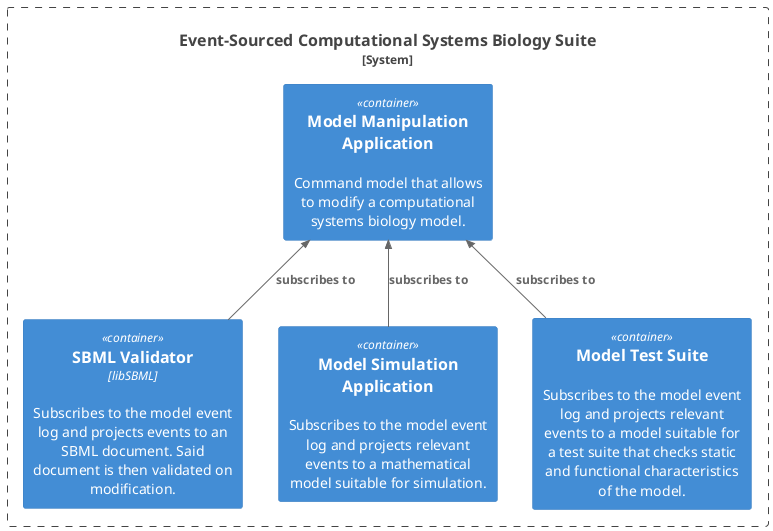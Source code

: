 @startuml
!include <C4/C4_Container>

System_Boundary(es, "Event-Sourced Computational Systems Biology Suite") {
    Container(model_app, "Model Manipulation Application", $descr="Command model that allows to modify a computational systems biology model.")
    Container(sbml_app, "SBML Validator", "libSBML", "Subscribes to the model event log and projects events to an SBML document. Said document is then validated on modification.")
    Container(sim_app, "Model Simulation Application", $descr="Subscribes to the model event log and projects relevant events to a mathematical model suitable for simulation.")
    Container(test_app, "Model Test Suite", $descr="Subscribes to the model event log and projects relevant events to a model suitable for a test suite that checks static and functional characteristics of the model.")
}

Rel_Up(sbml_app, model_app, "subscribes to")
Rel_Up(sim_app, model_app, "subscribes to")
Rel_Up(test_app, model_app, "subscribes to")

@enduml